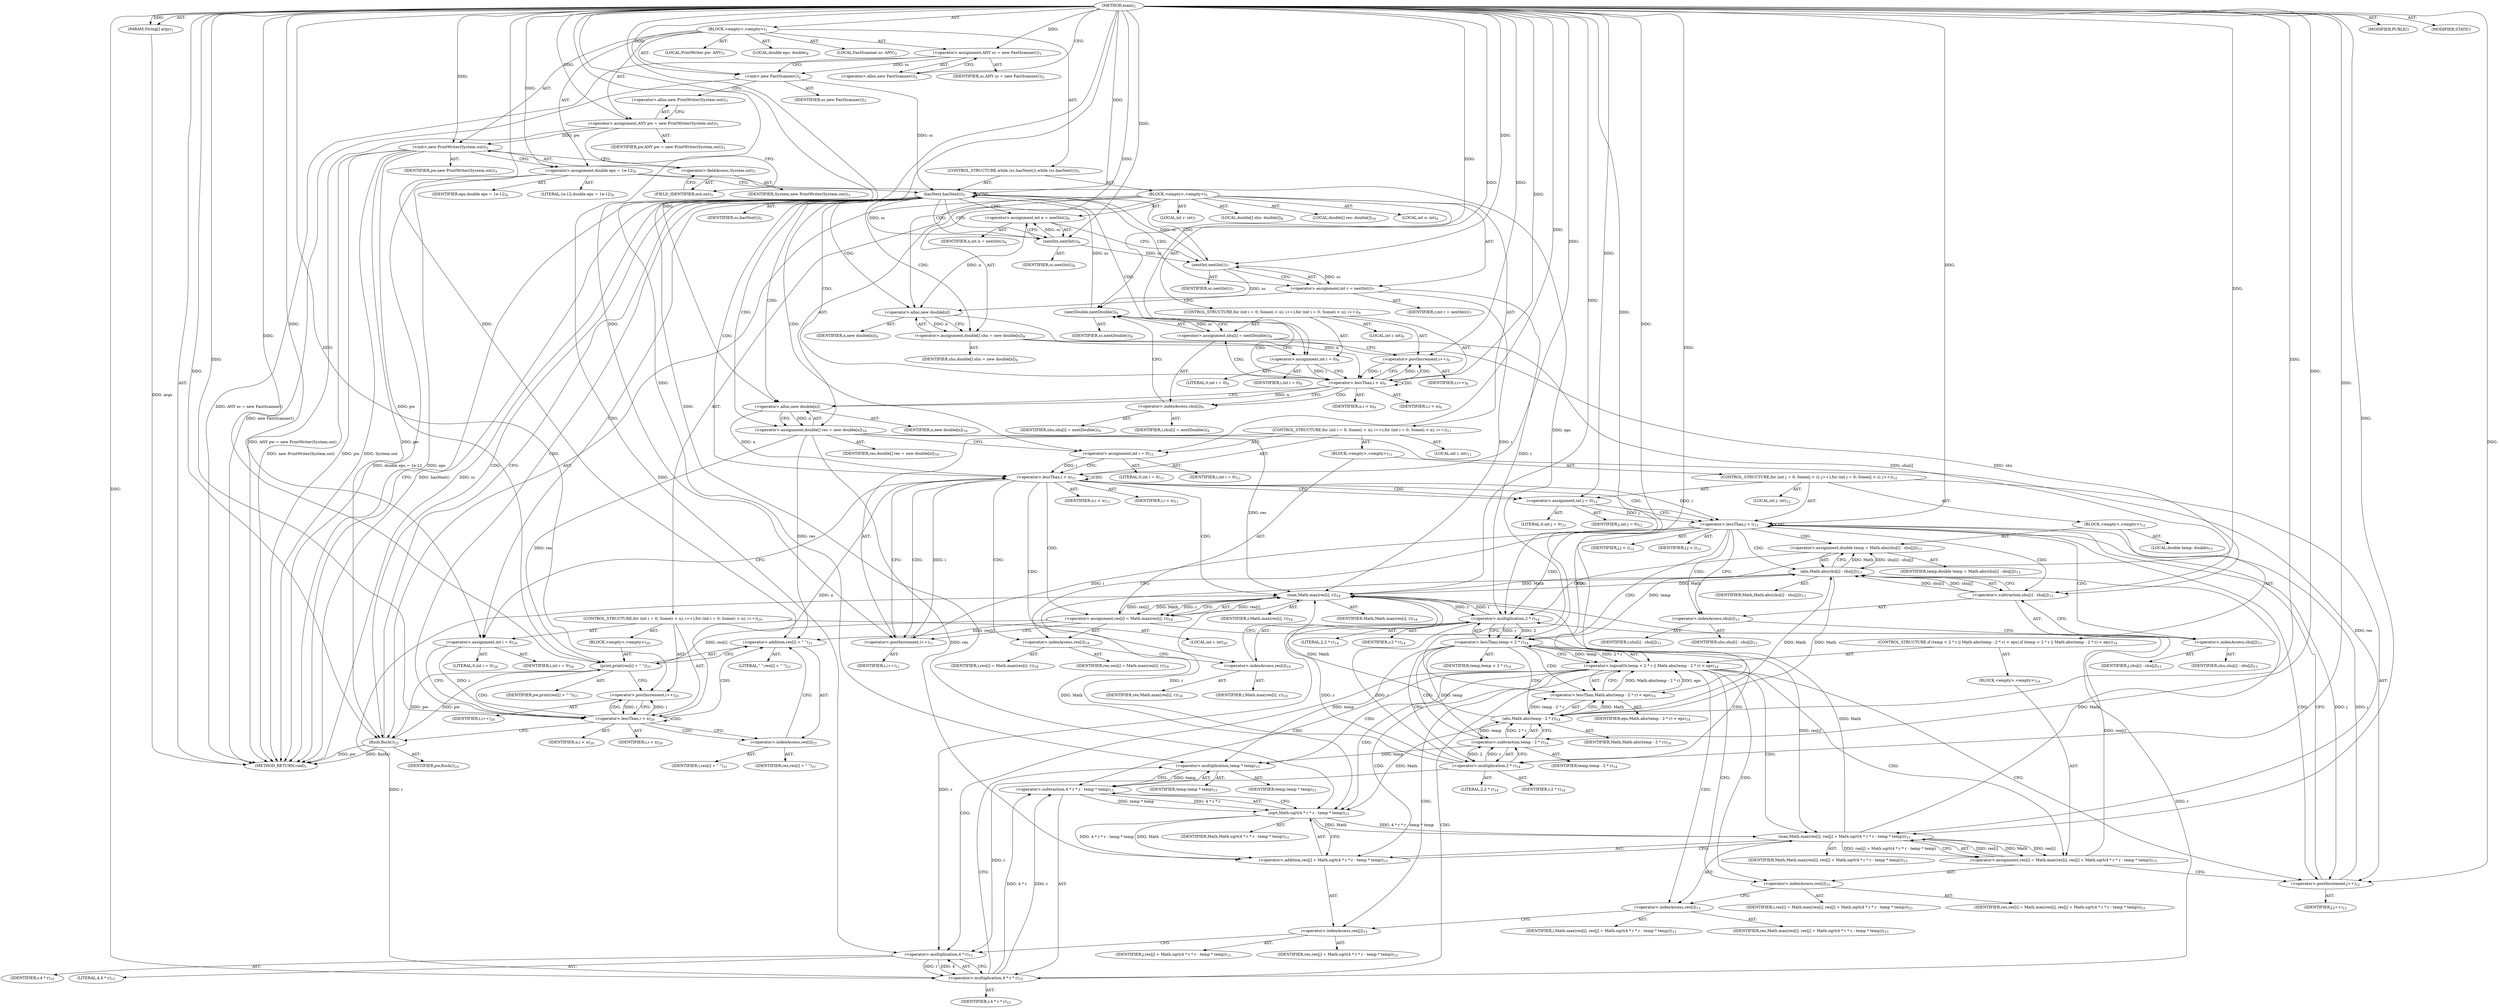 digraph "main" {  
"21" [label = <(METHOD,main)<SUB>1</SUB>> ]
"22" [label = <(PARAM,String[] args)<SUB>1</SUB>> ]
"23" [label = <(BLOCK,&lt;empty&gt;,&lt;empty&gt;)<SUB>1</SUB>> ]
"4" [label = <(LOCAL,FastScanner sc: ANY)<SUB>2</SUB>> ]
"24" [label = <(&lt;operator&gt;.assignment,ANY sc = new FastScanner())<SUB>2</SUB>> ]
"25" [label = <(IDENTIFIER,sc,ANY sc = new FastScanner())<SUB>2</SUB>> ]
"26" [label = <(&lt;operator&gt;.alloc,new FastScanner())<SUB>2</SUB>> ]
"27" [label = <(&lt;init&gt;,new FastScanner())<SUB>2</SUB>> ]
"3" [label = <(IDENTIFIER,sc,new FastScanner())<SUB>2</SUB>> ]
"6" [label = <(LOCAL,PrintWriter pw: ANY)<SUB>3</SUB>> ]
"28" [label = <(&lt;operator&gt;.assignment,ANY pw = new PrintWriter(System.out))<SUB>3</SUB>> ]
"29" [label = <(IDENTIFIER,pw,ANY pw = new PrintWriter(System.out))<SUB>3</SUB>> ]
"30" [label = <(&lt;operator&gt;.alloc,new PrintWriter(System.out))<SUB>3</SUB>> ]
"31" [label = <(&lt;init&gt;,new PrintWriter(System.out))<SUB>3</SUB>> ]
"5" [label = <(IDENTIFIER,pw,new PrintWriter(System.out))<SUB>3</SUB>> ]
"32" [label = <(&lt;operator&gt;.fieldAccess,System.out)<SUB>3</SUB>> ]
"33" [label = <(IDENTIFIER,System,new PrintWriter(System.out))<SUB>3</SUB>> ]
"34" [label = <(FIELD_IDENTIFIER,out,out)<SUB>3</SUB>> ]
"35" [label = <(LOCAL,double eps: double)<SUB>4</SUB>> ]
"36" [label = <(&lt;operator&gt;.assignment,double eps = 1e-12)<SUB>4</SUB>> ]
"37" [label = <(IDENTIFIER,eps,double eps = 1e-12)<SUB>4</SUB>> ]
"38" [label = <(LITERAL,1e-12,double eps = 1e-12)<SUB>4</SUB>> ]
"39" [label = <(CONTROL_STRUCTURE,while (sc.hasNext()),while (sc.hasNext()))<SUB>5</SUB>> ]
"40" [label = <(hasNext,hasNext())<SUB>5</SUB>> ]
"41" [label = <(IDENTIFIER,sc,hasNext())<SUB>5</SUB>> ]
"42" [label = <(BLOCK,&lt;empty&gt;,&lt;empty&gt;)<SUB>5</SUB>> ]
"43" [label = <(LOCAL,int n: int)<SUB>6</SUB>> ]
"44" [label = <(&lt;operator&gt;.assignment,int n = nextInt())<SUB>6</SUB>> ]
"45" [label = <(IDENTIFIER,n,int n = nextInt())<SUB>6</SUB>> ]
"46" [label = <(nextInt,nextInt())<SUB>6</SUB>> ]
"47" [label = <(IDENTIFIER,sc,nextInt())<SUB>6</SUB>> ]
"48" [label = <(LOCAL,int r: int)<SUB>7</SUB>> ]
"49" [label = <(&lt;operator&gt;.assignment,int r = nextInt())<SUB>7</SUB>> ]
"50" [label = <(IDENTIFIER,r,int r = nextInt())<SUB>7</SUB>> ]
"51" [label = <(nextInt,nextInt())<SUB>7</SUB>> ]
"52" [label = <(IDENTIFIER,sc,nextInt())<SUB>7</SUB>> ]
"53" [label = <(LOCAL,double[] shu: double[])<SUB>8</SUB>> ]
"54" [label = <(&lt;operator&gt;.assignment,double[] shu = new double[n])<SUB>8</SUB>> ]
"55" [label = <(IDENTIFIER,shu,double[] shu = new double[n])<SUB>8</SUB>> ]
"56" [label = <(&lt;operator&gt;.alloc,new double[n])> ]
"57" [label = <(IDENTIFIER,n,new double[n])<SUB>8</SUB>> ]
"58" [label = <(CONTROL_STRUCTURE,for (int i = 0; Some(i &lt; n); i++),for (int i = 0; Some(i &lt; n); i++))<SUB>9</SUB>> ]
"59" [label = <(LOCAL,int i: int)<SUB>9</SUB>> ]
"60" [label = <(&lt;operator&gt;.assignment,int i = 0)<SUB>9</SUB>> ]
"61" [label = <(IDENTIFIER,i,int i = 0)<SUB>9</SUB>> ]
"62" [label = <(LITERAL,0,int i = 0)<SUB>9</SUB>> ]
"63" [label = <(&lt;operator&gt;.lessThan,i &lt; n)<SUB>9</SUB>> ]
"64" [label = <(IDENTIFIER,i,i &lt; n)<SUB>9</SUB>> ]
"65" [label = <(IDENTIFIER,n,i &lt; n)<SUB>9</SUB>> ]
"66" [label = <(&lt;operator&gt;.postIncrement,i++)<SUB>9</SUB>> ]
"67" [label = <(IDENTIFIER,i,i++)<SUB>9</SUB>> ]
"68" [label = <(&lt;operator&gt;.assignment,shu[i] = nextDouble())<SUB>9</SUB>> ]
"69" [label = <(&lt;operator&gt;.indexAccess,shu[i])<SUB>9</SUB>> ]
"70" [label = <(IDENTIFIER,shu,shu[i] = nextDouble())<SUB>9</SUB>> ]
"71" [label = <(IDENTIFIER,i,shu[i] = nextDouble())<SUB>9</SUB>> ]
"72" [label = <(nextDouble,nextDouble())<SUB>9</SUB>> ]
"73" [label = <(IDENTIFIER,sc,nextDouble())<SUB>9</SUB>> ]
"74" [label = <(LOCAL,double[] res: double[])<SUB>10</SUB>> ]
"75" [label = <(&lt;operator&gt;.assignment,double[] res = new double[n])<SUB>10</SUB>> ]
"76" [label = <(IDENTIFIER,res,double[] res = new double[n])<SUB>10</SUB>> ]
"77" [label = <(&lt;operator&gt;.alloc,new double[n])> ]
"78" [label = <(IDENTIFIER,n,new double[n])<SUB>10</SUB>> ]
"79" [label = <(CONTROL_STRUCTURE,for (int i = 0; Some(i &lt; n); i++),for (int i = 0; Some(i &lt; n); i++))<SUB>11</SUB>> ]
"80" [label = <(LOCAL,int i: int)<SUB>11</SUB>> ]
"81" [label = <(&lt;operator&gt;.assignment,int i = 0)<SUB>11</SUB>> ]
"82" [label = <(IDENTIFIER,i,int i = 0)<SUB>11</SUB>> ]
"83" [label = <(LITERAL,0,int i = 0)<SUB>11</SUB>> ]
"84" [label = <(&lt;operator&gt;.lessThan,i &lt; n)<SUB>11</SUB>> ]
"85" [label = <(IDENTIFIER,i,i &lt; n)<SUB>11</SUB>> ]
"86" [label = <(IDENTIFIER,n,i &lt; n)<SUB>11</SUB>> ]
"87" [label = <(&lt;operator&gt;.postIncrement,i++)<SUB>11</SUB>> ]
"88" [label = <(IDENTIFIER,i,i++)<SUB>11</SUB>> ]
"89" [label = <(BLOCK,&lt;empty&gt;,&lt;empty&gt;)<SUB>11</SUB>> ]
"90" [label = <(CONTROL_STRUCTURE,for (int j = 0; Some(j &lt; i); j++),for (int j = 0; Some(j &lt; i); j++))<SUB>12</SUB>> ]
"91" [label = <(LOCAL,int j: int)<SUB>12</SUB>> ]
"92" [label = <(&lt;operator&gt;.assignment,int j = 0)<SUB>12</SUB>> ]
"93" [label = <(IDENTIFIER,j,int j = 0)<SUB>12</SUB>> ]
"94" [label = <(LITERAL,0,int j = 0)<SUB>12</SUB>> ]
"95" [label = <(&lt;operator&gt;.lessThan,j &lt; i)<SUB>12</SUB>> ]
"96" [label = <(IDENTIFIER,j,j &lt; i)<SUB>12</SUB>> ]
"97" [label = <(IDENTIFIER,i,j &lt; i)<SUB>12</SUB>> ]
"98" [label = <(&lt;operator&gt;.postIncrement,j++)<SUB>12</SUB>> ]
"99" [label = <(IDENTIFIER,j,j++)<SUB>12</SUB>> ]
"100" [label = <(BLOCK,&lt;empty&gt;,&lt;empty&gt;)<SUB>12</SUB>> ]
"101" [label = <(LOCAL,double temp: double)<SUB>13</SUB>> ]
"102" [label = <(&lt;operator&gt;.assignment,double temp = Math.abs(shu[i] - shu[j]))<SUB>13</SUB>> ]
"103" [label = <(IDENTIFIER,temp,double temp = Math.abs(shu[i] - shu[j]))<SUB>13</SUB>> ]
"104" [label = <(abs,Math.abs(shu[i] - shu[j]))<SUB>13</SUB>> ]
"105" [label = <(IDENTIFIER,Math,Math.abs(shu[i] - shu[j]))<SUB>13</SUB>> ]
"106" [label = <(&lt;operator&gt;.subtraction,shu[i] - shu[j])<SUB>13</SUB>> ]
"107" [label = <(&lt;operator&gt;.indexAccess,shu[i])<SUB>13</SUB>> ]
"108" [label = <(IDENTIFIER,shu,shu[i] - shu[j])<SUB>13</SUB>> ]
"109" [label = <(IDENTIFIER,i,shu[i] - shu[j])<SUB>13</SUB>> ]
"110" [label = <(&lt;operator&gt;.indexAccess,shu[j])<SUB>13</SUB>> ]
"111" [label = <(IDENTIFIER,shu,shu[i] - shu[j])<SUB>13</SUB>> ]
"112" [label = <(IDENTIFIER,j,shu[i] - shu[j])<SUB>13</SUB>> ]
"113" [label = <(CONTROL_STRUCTURE,if (temp &lt; 2 * r || Math.abs(temp - 2 * r) &lt; eps),if (temp &lt; 2 * r || Math.abs(temp - 2 * r) &lt; eps))<SUB>14</SUB>> ]
"114" [label = <(&lt;operator&gt;.logicalOr,temp &lt; 2 * r || Math.abs(temp - 2 * r) &lt; eps)<SUB>14</SUB>> ]
"115" [label = <(&lt;operator&gt;.lessThan,temp &lt; 2 * r)<SUB>14</SUB>> ]
"116" [label = <(IDENTIFIER,temp,temp &lt; 2 * r)<SUB>14</SUB>> ]
"117" [label = <(&lt;operator&gt;.multiplication,2 * r)<SUB>14</SUB>> ]
"118" [label = <(LITERAL,2,2 * r)<SUB>14</SUB>> ]
"119" [label = <(IDENTIFIER,r,2 * r)<SUB>14</SUB>> ]
"120" [label = <(&lt;operator&gt;.lessThan,Math.abs(temp - 2 * r) &lt; eps)<SUB>14</SUB>> ]
"121" [label = <(abs,Math.abs(temp - 2 * r))<SUB>14</SUB>> ]
"122" [label = <(IDENTIFIER,Math,Math.abs(temp - 2 * r))<SUB>14</SUB>> ]
"123" [label = <(&lt;operator&gt;.subtraction,temp - 2 * r)<SUB>14</SUB>> ]
"124" [label = <(IDENTIFIER,temp,temp - 2 * r)<SUB>14</SUB>> ]
"125" [label = <(&lt;operator&gt;.multiplication,2 * r)<SUB>14</SUB>> ]
"126" [label = <(LITERAL,2,2 * r)<SUB>14</SUB>> ]
"127" [label = <(IDENTIFIER,r,2 * r)<SUB>14</SUB>> ]
"128" [label = <(IDENTIFIER,eps,Math.abs(temp - 2 * r) &lt; eps)<SUB>14</SUB>> ]
"129" [label = <(BLOCK,&lt;empty&gt;,&lt;empty&gt;)<SUB>14</SUB>> ]
"130" [label = <(&lt;operator&gt;.assignment,res[i] = Math.max(res[i], res[j] + Math.sqrt(4 * r * r - temp * temp)))<SUB>15</SUB>> ]
"131" [label = <(&lt;operator&gt;.indexAccess,res[i])<SUB>15</SUB>> ]
"132" [label = <(IDENTIFIER,res,res[i] = Math.max(res[i], res[j] + Math.sqrt(4 * r * r - temp * temp)))<SUB>15</SUB>> ]
"133" [label = <(IDENTIFIER,i,res[i] = Math.max(res[i], res[j] + Math.sqrt(4 * r * r - temp * temp)))<SUB>15</SUB>> ]
"134" [label = <(max,Math.max(res[i], res[j] + Math.sqrt(4 * r * r - temp * temp)))<SUB>15</SUB>> ]
"135" [label = <(IDENTIFIER,Math,Math.max(res[i], res[j] + Math.sqrt(4 * r * r - temp * temp)))<SUB>15</SUB>> ]
"136" [label = <(&lt;operator&gt;.indexAccess,res[i])<SUB>15</SUB>> ]
"137" [label = <(IDENTIFIER,res,Math.max(res[i], res[j] + Math.sqrt(4 * r * r - temp * temp)))<SUB>15</SUB>> ]
"138" [label = <(IDENTIFIER,i,Math.max(res[i], res[j] + Math.sqrt(4 * r * r - temp * temp)))<SUB>15</SUB>> ]
"139" [label = <(&lt;operator&gt;.addition,res[j] + Math.sqrt(4 * r * r - temp * temp))<SUB>15</SUB>> ]
"140" [label = <(&lt;operator&gt;.indexAccess,res[j])<SUB>15</SUB>> ]
"141" [label = <(IDENTIFIER,res,res[j] + Math.sqrt(4 * r * r - temp * temp))<SUB>15</SUB>> ]
"142" [label = <(IDENTIFIER,j,res[j] + Math.sqrt(4 * r * r - temp * temp))<SUB>15</SUB>> ]
"143" [label = <(sqrt,Math.sqrt(4 * r * r - temp * temp))<SUB>15</SUB>> ]
"144" [label = <(IDENTIFIER,Math,Math.sqrt(4 * r * r - temp * temp))<SUB>15</SUB>> ]
"145" [label = <(&lt;operator&gt;.subtraction,4 * r * r - temp * temp)<SUB>15</SUB>> ]
"146" [label = <(&lt;operator&gt;.multiplication,4 * r * r)<SUB>15</SUB>> ]
"147" [label = <(&lt;operator&gt;.multiplication,4 * r)<SUB>15</SUB>> ]
"148" [label = <(LITERAL,4,4 * r)<SUB>15</SUB>> ]
"149" [label = <(IDENTIFIER,r,4 * r)<SUB>15</SUB>> ]
"150" [label = <(IDENTIFIER,r,4 * r * r)<SUB>15</SUB>> ]
"151" [label = <(&lt;operator&gt;.multiplication,temp * temp)<SUB>15</SUB>> ]
"152" [label = <(IDENTIFIER,temp,temp * temp)<SUB>15</SUB>> ]
"153" [label = <(IDENTIFIER,temp,temp * temp)<SUB>15</SUB>> ]
"154" [label = <(&lt;operator&gt;.assignment,res[i] = Math.max(res[i], r))<SUB>18</SUB>> ]
"155" [label = <(&lt;operator&gt;.indexAccess,res[i])<SUB>18</SUB>> ]
"156" [label = <(IDENTIFIER,res,res[i] = Math.max(res[i], r))<SUB>18</SUB>> ]
"157" [label = <(IDENTIFIER,i,res[i] = Math.max(res[i], r))<SUB>18</SUB>> ]
"158" [label = <(max,Math.max(res[i], r))<SUB>18</SUB>> ]
"159" [label = <(IDENTIFIER,Math,Math.max(res[i], r))<SUB>18</SUB>> ]
"160" [label = <(&lt;operator&gt;.indexAccess,res[i])<SUB>18</SUB>> ]
"161" [label = <(IDENTIFIER,res,Math.max(res[i], r))<SUB>18</SUB>> ]
"162" [label = <(IDENTIFIER,i,Math.max(res[i], r))<SUB>18</SUB>> ]
"163" [label = <(IDENTIFIER,r,Math.max(res[i], r))<SUB>18</SUB>> ]
"164" [label = <(CONTROL_STRUCTURE,for (int i = 0; Some(i &lt; n); i++),for (int i = 0; Some(i &lt; n); i++))<SUB>20</SUB>> ]
"165" [label = <(LOCAL,int i: int)<SUB>20</SUB>> ]
"166" [label = <(&lt;operator&gt;.assignment,int i = 0)<SUB>20</SUB>> ]
"167" [label = <(IDENTIFIER,i,int i = 0)<SUB>20</SUB>> ]
"168" [label = <(LITERAL,0,int i = 0)<SUB>20</SUB>> ]
"169" [label = <(&lt;operator&gt;.lessThan,i &lt; n)<SUB>20</SUB>> ]
"170" [label = <(IDENTIFIER,i,i &lt; n)<SUB>20</SUB>> ]
"171" [label = <(IDENTIFIER,n,i &lt; n)<SUB>20</SUB>> ]
"172" [label = <(&lt;operator&gt;.postIncrement,i++)<SUB>20</SUB>> ]
"173" [label = <(IDENTIFIER,i,i++)<SUB>20</SUB>> ]
"174" [label = <(BLOCK,&lt;empty&gt;,&lt;empty&gt;)<SUB>20</SUB>> ]
"175" [label = <(print,print(res[i] + &quot; &quot;))<SUB>21</SUB>> ]
"176" [label = <(IDENTIFIER,pw,print(res[i] + &quot; &quot;))<SUB>21</SUB>> ]
"177" [label = <(&lt;operator&gt;.addition,res[i] + &quot; &quot;)<SUB>21</SUB>> ]
"178" [label = <(&lt;operator&gt;.indexAccess,res[i])<SUB>21</SUB>> ]
"179" [label = <(IDENTIFIER,res,res[i] + &quot; &quot;)<SUB>21</SUB>> ]
"180" [label = <(IDENTIFIER,i,res[i] + &quot; &quot;)<SUB>21</SUB>> ]
"181" [label = <(LITERAL,&quot; &quot;,res[i] + &quot; &quot;)<SUB>21</SUB>> ]
"182" [label = <(flush,flush())<SUB>23</SUB>> ]
"183" [label = <(IDENTIFIER,pw,flush())<SUB>23</SUB>> ]
"184" [label = <(MODIFIER,PUBLIC)> ]
"185" [label = <(MODIFIER,STATIC)> ]
"186" [label = <(METHOD_RETURN,void)<SUB>1</SUB>> ]
  "21" -> "22"  [ label = "AST: "] 
  "21" -> "23"  [ label = "AST: "] 
  "21" -> "184"  [ label = "AST: "] 
  "21" -> "185"  [ label = "AST: "] 
  "21" -> "186"  [ label = "AST: "] 
  "23" -> "4"  [ label = "AST: "] 
  "23" -> "24"  [ label = "AST: "] 
  "23" -> "27"  [ label = "AST: "] 
  "23" -> "6"  [ label = "AST: "] 
  "23" -> "28"  [ label = "AST: "] 
  "23" -> "31"  [ label = "AST: "] 
  "23" -> "35"  [ label = "AST: "] 
  "23" -> "36"  [ label = "AST: "] 
  "23" -> "39"  [ label = "AST: "] 
  "24" -> "25"  [ label = "AST: "] 
  "24" -> "26"  [ label = "AST: "] 
  "27" -> "3"  [ label = "AST: "] 
  "28" -> "29"  [ label = "AST: "] 
  "28" -> "30"  [ label = "AST: "] 
  "31" -> "5"  [ label = "AST: "] 
  "31" -> "32"  [ label = "AST: "] 
  "32" -> "33"  [ label = "AST: "] 
  "32" -> "34"  [ label = "AST: "] 
  "36" -> "37"  [ label = "AST: "] 
  "36" -> "38"  [ label = "AST: "] 
  "39" -> "40"  [ label = "AST: "] 
  "39" -> "42"  [ label = "AST: "] 
  "40" -> "41"  [ label = "AST: "] 
  "42" -> "43"  [ label = "AST: "] 
  "42" -> "44"  [ label = "AST: "] 
  "42" -> "48"  [ label = "AST: "] 
  "42" -> "49"  [ label = "AST: "] 
  "42" -> "53"  [ label = "AST: "] 
  "42" -> "54"  [ label = "AST: "] 
  "42" -> "58"  [ label = "AST: "] 
  "42" -> "74"  [ label = "AST: "] 
  "42" -> "75"  [ label = "AST: "] 
  "42" -> "79"  [ label = "AST: "] 
  "42" -> "164"  [ label = "AST: "] 
  "42" -> "182"  [ label = "AST: "] 
  "44" -> "45"  [ label = "AST: "] 
  "44" -> "46"  [ label = "AST: "] 
  "46" -> "47"  [ label = "AST: "] 
  "49" -> "50"  [ label = "AST: "] 
  "49" -> "51"  [ label = "AST: "] 
  "51" -> "52"  [ label = "AST: "] 
  "54" -> "55"  [ label = "AST: "] 
  "54" -> "56"  [ label = "AST: "] 
  "56" -> "57"  [ label = "AST: "] 
  "58" -> "59"  [ label = "AST: "] 
  "58" -> "60"  [ label = "AST: "] 
  "58" -> "63"  [ label = "AST: "] 
  "58" -> "66"  [ label = "AST: "] 
  "58" -> "68"  [ label = "AST: "] 
  "60" -> "61"  [ label = "AST: "] 
  "60" -> "62"  [ label = "AST: "] 
  "63" -> "64"  [ label = "AST: "] 
  "63" -> "65"  [ label = "AST: "] 
  "66" -> "67"  [ label = "AST: "] 
  "68" -> "69"  [ label = "AST: "] 
  "68" -> "72"  [ label = "AST: "] 
  "69" -> "70"  [ label = "AST: "] 
  "69" -> "71"  [ label = "AST: "] 
  "72" -> "73"  [ label = "AST: "] 
  "75" -> "76"  [ label = "AST: "] 
  "75" -> "77"  [ label = "AST: "] 
  "77" -> "78"  [ label = "AST: "] 
  "79" -> "80"  [ label = "AST: "] 
  "79" -> "81"  [ label = "AST: "] 
  "79" -> "84"  [ label = "AST: "] 
  "79" -> "87"  [ label = "AST: "] 
  "79" -> "89"  [ label = "AST: "] 
  "81" -> "82"  [ label = "AST: "] 
  "81" -> "83"  [ label = "AST: "] 
  "84" -> "85"  [ label = "AST: "] 
  "84" -> "86"  [ label = "AST: "] 
  "87" -> "88"  [ label = "AST: "] 
  "89" -> "90"  [ label = "AST: "] 
  "89" -> "154"  [ label = "AST: "] 
  "90" -> "91"  [ label = "AST: "] 
  "90" -> "92"  [ label = "AST: "] 
  "90" -> "95"  [ label = "AST: "] 
  "90" -> "98"  [ label = "AST: "] 
  "90" -> "100"  [ label = "AST: "] 
  "92" -> "93"  [ label = "AST: "] 
  "92" -> "94"  [ label = "AST: "] 
  "95" -> "96"  [ label = "AST: "] 
  "95" -> "97"  [ label = "AST: "] 
  "98" -> "99"  [ label = "AST: "] 
  "100" -> "101"  [ label = "AST: "] 
  "100" -> "102"  [ label = "AST: "] 
  "100" -> "113"  [ label = "AST: "] 
  "102" -> "103"  [ label = "AST: "] 
  "102" -> "104"  [ label = "AST: "] 
  "104" -> "105"  [ label = "AST: "] 
  "104" -> "106"  [ label = "AST: "] 
  "106" -> "107"  [ label = "AST: "] 
  "106" -> "110"  [ label = "AST: "] 
  "107" -> "108"  [ label = "AST: "] 
  "107" -> "109"  [ label = "AST: "] 
  "110" -> "111"  [ label = "AST: "] 
  "110" -> "112"  [ label = "AST: "] 
  "113" -> "114"  [ label = "AST: "] 
  "113" -> "129"  [ label = "AST: "] 
  "114" -> "115"  [ label = "AST: "] 
  "114" -> "120"  [ label = "AST: "] 
  "115" -> "116"  [ label = "AST: "] 
  "115" -> "117"  [ label = "AST: "] 
  "117" -> "118"  [ label = "AST: "] 
  "117" -> "119"  [ label = "AST: "] 
  "120" -> "121"  [ label = "AST: "] 
  "120" -> "128"  [ label = "AST: "] 
  "121" -> "122"  [ label = "AST: "] 
  "121" -> "123"  [ label = "AST: "] 
  "123" -> "124"  [ label = "AST: "] 
  "123" -> "125"  [ label = "AST: "] 
  "125" -> "126"  [ label = "AST: "] 
  "125" -> "127"  [ label = "AST: "] 
  "129" -> "130"  [ label = "AST: "] 
  "130" -> "131"  [ label = "AST: "] 
  "130" -> "134"  [ label = "AST: "] 
  "131" -> "132"  [ label = "AST: "] 
  "131" -> "133"  [ label = "AST: "] 
  "134" -> "135"  [ label = "AST: "] 
  "134" -> "136"  [ label = "AST: "] 
  "134" -> "139"  [ label = "AST: "] 
  "136" -> "137"  [ label = "AST: "] 
  "136" -> "138"  [ label = "AST: "] 
  "139" -> "140"  [ label = "AST: "] 
  "139" -> "143"  [ label = "AST: "] 
  "140" -> "141"  [ label = "AST: "] 
  "140" -> "142"  [ label = "AST: "] 
  "143" -> "144"  [ label = "AST: "] 
  "143" -> "145"  [ label = "AST: "] 
  "145" -> "146"  [ label = "AST: "] 
  "145" -> "151"  [ label = "AST: "] 
  "146" -> "147"  [ label = "AST: "] 
  "146" -> "150"  [ label = "AST: "] 
  "147" -> "148"  [ label = "AST: "] 
  "147" -> "149"  [ label = "AST: "] 
  "151" -> "152"  [ label = "AST: "] 
  "151" -> "153"  [ label = "AST: "] 
  "154" -> "155"  [ label = "AST: "] 
  "154" -> "158"  [ label = "AST: "] 
  "155" -> "156"  [ label = "AST: "] 
  "155" -> "157"  [ label = "AST: "] 
  "158" -> "159"  [ label = "AST: "] 
  "158" -> "160"  [ label = "AST: "] 
  "158" -> "163"  [ label = "AST: "] 
  "160" -> "161"  [ label = "AST: "] 
  "160" -> "162"  [ label = "AST: "] 
  "164" -> "165"  [ label = "AST: "] 
  "164" -> "166"  [ label = "AST: "] 
  "164" -> "169"  [ label = "AST: "] 
  "164" -> "172"  [ label = "AST: "] 
  "164" -> "174"  [ label = "AST: "] 
  "166" -> "167"  [ label = "AST: "] 
  "166" -> "168"  [ label = "AST: "] 
  "169" -> "170"  [ label = "AST: "] 
  "169" -> "171"  [ label = "AST: "] 
  "172" -> "173"  [ label = "AST: "] 
  "174" -> "175"  [ label = "AST: "] 
  "175" -> "176"  [ label = "AST: "] 
  "175" -> "177"  [ label = "AST: "] 
  "177" -> "178"  [ label = "AST: "] 
  "177" -> "181"  [ label = "AST: "] 
  "178" -> "179"  [ label = "AST: "] 
  "178" -> "180"  [ label = "AST: "] 
  "182" -> "183"  [ label = "AST: "] 
  "24" -> "27"  [ label = "CFG: "] 
  "27" -> "30"  [ label = "CFG: "] 
  "28" -> "34"  [ label = "CFG: "] 
  "31" -> "36"  [ label = "CFG: "] 
  "36" -> "40"  [ label = "CFG: "] 
  "26" -> "24"  [ label = "CFG: "] 
  "30" -> "28"  [ label = "CFG: "] 
  "32" -> "31"  [ label = "CFG: "] 
  "40" -> "186"  [ label = "CFG: "] 
  "40" -> "46"  [ label = "CFG: "] 
  "34" -> "32"  [ label = "CFG: "] 
  "44" -> "51"  [ label = "CFG: "] 
  "49" -> "56"  [ label = "CFG: "] 
  "54" -> "60"  [ label = "CFG: "] 
  "75" -> "81"  [ label = "CFG: "] 
  "182" -> "40"  [ label = "CFG: "] 
  "46" -> "44"  [ label = "CFG: "] 
  "51" -> "49"  [ label = "CFG: "] 
  "56" -> "54"  [ label = "CFG: "] 
  "60" -> "63"  [ label = "CFG: "] 
  "63" -> "69"  [ label = "CFG: "] 
  "63" -> "77"  [ label = "CFG: "] 
  "66" -> "63"  [ label = "CFG: "] 
  "68" -> "66"  [ label = "CFG: "] 
  "77" -> "75"  [ label = "CFG: "] 
  "81" -> "84"  [ label = "CFG: "] 
  "84" -> "92"  [ label = "CFG: "] 
  "84" -> "166"  [ label = "CFG: "] 
  "87" -> "84"  [ label = "CFG: "] 
  "166" -> "169"  [ label = "CFG: "] 
  "169" -> "178"  [ label = "CFG: "] 
  "169" -> "182"  [ label = "CFG: "] 
  "172" -> "169"  [ label = "CFG: "] 
  "69" -> "72"  [ label = "CFG: "] 
  "72" -> "68"  [ label = "CFG: "] 
  "154" -> "87"  [ label = "CFG: "] 
  "175" -> "172"  [ label = "CFG: "] 
  "92" -> "95"  [ label = "CFG: "] 
  "95" -> "107"  [ label = "CFG: "] 
  "95" -> "155"  [ label = "CFG: "] 
  "98" -> "95"  [ label = "CFG: "] 
  "155" -> "160"  [ label = "CFG: "] 
  "158" -> "154"  [ label = "CFG: "] 
  "177" -> "175"  [ label = "CFG: "] 
  "102" -> "117"  [ label = "CFG: "] 
  "160" -> "158"  [ label = "CFG: "] 
  "178" -> "177"  [ label = "CFG: "] 
  "104" -> "102"  [ label = "CFG: "] 
  "114" -> "131"  [ label = "CFG: "] 
  "114" -> "98"  [ label = "CFG: "] 
  "106" -> "104"  [ label = "CFG: "] 
  "115" -> "114"  [ label = "CFG: "] 
  "115" -> "125"  [ label = "CFG: "] 
  "120" -> "114"  [ label = "CFG: "] 
  "130" -> "98"  [ label = "CFG: "] 
  "107" -> "110"  [ label = "CFG: "] 
  "110" -> "106"  [ label = "CFG: "] 
  "117" -> "115"  [ label = "CFG: "] 
  "121" -> "120"  [ label = "CFG: "] 
  "131" -> "136"  [ label = "CFG: "] 
  "134" -> "130"  [ label = "CFG: "] 
  "123" -> "121"  [ label = "CFG: "] 
  "136" -> "140"  [ label = "CFG: "] 
  "139" -> "134"  [ label = "CFG: "] 
  "125" -> "123"  [ label = "CFG: "] 
  "140" -> "147"  [ label = "CFG: "] 
  "143" -> "139"  [ label = "CFG: "] 
  "145" -> "143"  [ label = "CFG: "] 
  "146" -> "151"  [ label = "CFG: "] 
  "151" -> "145"  [ label = "CFG: "] 
  "147" -> "146"  [ label = "CFG: "] 
  "21" -> "26"  [ label = "CFG: "] 
  "22" -> "186"  [ label = "DDG: args"] 
  "24" -> "186"  [ label = "DDG: ANY sc = new FastScanner()"] 
  "27" -> "186"  [ label = "DDG: new FastScanner()"] 
  "28" -> "186"  [ label = "DDG: ANY pw = new PrintWriter(System.out)"] 
  "31" -> "186"  [ label = "DDG: pw"] 
  "31" -> "186"  [ label = "DDG: System.out"] 
  "31" -> "186"  [ label = "DDG: new PrintWriter(System.out)"] 
  "36" -> "186"  [ label = "DDG: eps"] 
  "36" -> "186"  [ label = "DDG: double eps = 1e-12"] 
  "40" -> "186"  [ label = "DDG: sc"] 
  "40" -> "186"  [ label = "DDG: hasNext()"] 
  "182" -> "186"  [ label = "DDG: pw"] 
  "182" -> "186"  [ label = "DDG: flush()"] 
  "21" -> "22"  [ label = "DDG: "] 
  "21" -> "24"  [ label = "DDG: "] 
  "21" -> "28"  [ label = "DDG: "] 
  "21" -> "36"  [ label = "DDG: "] 
  "24" -> "27"  [ label = "DDG: sc"] 
  "21" -> "27"  [ label = "DDG: "] 
  "28" -> "31"  [ label = "DDG: pw"] 
  "21" -> "31"  [ label = "DDG: "] 
  "27" -> "40"  [ label = "DDG: sc"] 
  "51" -> "40"  [ label = "DDG: sc"] 
  "72" -> "40"  [ label = "DDG: sc"] 
  "21" -> "40"  [ label = "DDG: "] 
  "46" -> "44"  [ label = "DDG: sc"] 
  "51" -> "49"  [ label = "DDG: sc"] 
  "56" -> "54"  [ label = "DDG: n"] 
  "77" -> "75"  [ label = "DDG: n"] 
  "21" -> "60"  [ label = "DDG: "] 
  "72" -> "68"  [ label = "DDG: sc"] 
  "21" -> "81"  [ label = "DDG: "] 
  "21" -> "166"  [ label = "DDG: "] 
  "31" -> "182"  [ label = "DDG: pw"] 
  "175" -> "182"  [ label = "DDG: pw"] 
  "21" -> "182"  [ label = "DDG: "] 
  "40" -> "46"  [ label = "DDG: sc"] 
  "21" -> "46"  [ label = "DDG: "] 
  "46" -> "51"  [ label = "DDG: sc"] 
  "21" -> "51"  [ label = "DDG: "] 
  "44" -> "56"  [ label = "DDG: n"] 
  "21" -> "56"  [ label = "DDG: "] 
  "60" -> "63"  [ label = "DDG: i"] 
  "66" -> "63"  [ label = "DDG: i"] 
  "21" -> "63"  [ label = "DDG: "] 
  "56" -> "63"  [ label = "DDG: n"] 
  "63" -> "66"  [ label = "DDG: i"] 
  "21" -> "66"  [ label = "DDG: "] 
  "63" -> "77"  [ label = "DDG: n"] 
  "21" -> "77"  [ label = "DDG: "] 
  "81" -> "84"  [ label = "DDG: i"] 
  "87" -> "84"  [ label = "DDG: i"] 
  "21" -> "84"  [ label = "DDG: "] 
  "77" -> "84"  [ label = "DDG: n"] 
  "95" -> "87"  [ label = "DDG: i"] 
  "21" -> "87"  [ label = "DDG: "] 
  "158" -> "154"  [ label = "DDG: Math"] 
  "158" -> "154"  [ label = "DDG: res[i]"] 
  "158" -> "154"  [ label = "DDG: r"] 
  "166" -> "169"  [ label = "DDG: i"] 
  "172" -> "169"  [ label = "DDG: i"] 
  "21" -> "169"  [ label = "DDG: "] 
  "84" -> "169"  [ label = "DDG: n"] 
  "169" -> "172"  [ label = "DDG: i"] 
  "21" -> "172"  [ label = "DDG: "] 
  "51" -> "72"  [ label = "DDG: sc"] 
  "21" -> "72"  [ label = "DDG: "] 
  "21" -> "92"  [ label = "DDG: "] 
  "31" -> "175"  [ label = "DDG: pw"] 
  "182" -> "175"  [ label = "DDG: pw"] 
  "21" -> "175"  [ label = "DDG: "] 
  "75" -> "175"  [ label = "DDG: res"] 
  "154" -> "175"  [ label = "DDG: res[i]"] 
  "92" -> "95"  [ label = "DDG: j"] 
  "98" -> "95"  [ label = "DDG: j"] 
  "21" -> "95"  [ label = "DDG: "] 
  "84" -> "95"  [ label = "DDG: i"] 
  "95" -> "98"  [ label = "DDG: j"] 
  "21" -> "98"  [ label = "DDG: "] 
  "104" -> "102"  [ label = "DDG: Math"] 
  "104" -> "102"  [ label = "DDG: shu[i] - shu[j]"] 
  "104" -> "158"  [ label = "DDG: Math"] 
  "121" -> "158"  [ label = "DDG: Math"] 
  "134" -> "158"  [ label = "DDG: Math"] 
  "21" -> "158"  [ label = "DDG: "] 
  "75" -> "158"  [ label = "DDG: res"] 
  "154" -> "158"  [ label = "DDG: res[i]"] 
  "130" -> "158"  [ label = "DDG: res[i]"] 
  "49" -> "158"  [ label = "DDG: r"] 
  "117" -> "158"  [ label = "DDG: r"] 
  "125" -> "158"  [ label = "DDG: r"] 
  "146" -> "158"  [ label = "DDG: r"] 
  "75" -> "177"  [ label = "DDG: res"] 
  "154" -> "177"  [ label = "DDG: res[i]"] 
  "21" -> "177"  [ label = "DDG: "] 
  "158" -> "104"  [ label = "DDG: Math"] 
  "121" -> "104"  [ label = "DDG: Math"] 
  "134" -> "104"  [ label = "DDG: Math"] 
  "21" -> "104"  [ label = "DDG: "] 
  "106" -> "104"  [ label = "DDG: shu[i]"] 
  "106" -> "104"  [ label = "DDG: shu[j]"] 
  "115" -> "114"  [ label = "DDG: temp"] 
  "115" -> "114"  [ label = "DDG: 2 * r"] 
  "120" -> "114"  [ label = "DDG: Math.abs(temp - 2 * r)"] 
  "120" -> "114"  [ label = "DDG: eps"] 
  "134" -> "130"  [ label = "DDG: Math"] 
  "134" -> "130"  [ label = "DDG: res[i]"] 
  "134" -> "130"  [ label = "DDG: res[j] + Math.sqrt(4 * r * r - temp * temp)"] 
  "54" -> "106"  [ label = "DDG: shu"] 
  "68" -> "106"  [ label = "DDG: shu[i]"] 
  "102" -> "115"  [ label = "DDG: temp"] 
  "21" -> "115"  [ label = "DDG: "] 
  "117" -> "115"  [ label = "DDG: 2"] 
  "117" -> "115"  [ label = "DDG: r"] 
  "121" -> "120"  [ label = "DDG: Math"] 
  "121" -> "120"  [ label = "DDG: temp - 2 * r"] 
  "36" -> "120"  [ label = "DDG: eps"] 
  "21" -> "120"  [ label = "DDG: "] 
  "21" -> "117"  [ label = "DDG: "] 
  "49" -> "117"  [ label = "DDG: r"] 
  "158" -> "117"  [ label = "DDG: r"] 
  "125" -> "117"  [ label = "DDG: r"] 
  "146" -> "117"  [ label = "DDG: r"] 
  "104" -> "121"  [ label = "DDG: Math"] 
  "21" -> "121"  [ label = "DDG: "] 
  "123" -> "121"  [ label = "DDG: temp"] 
  "123" -> "121"  [ label = "DDG: 2 * r"] 
  "143" -> "134"  [ label = "DDG: Math"] 
  "21" -> "134"  [ label = "DDG: "] 
  "75" -> "134"  [ label = "DDG: res"] 
  "154" -> "134"  [ label = "DDG: res[i]"] 
  "130" -> "134"  [ label = "DDG: res[i]"] 
  "143" -> "134"  [ label = "DDG: 4 * r * r - temp * temp"] 
  "115" -> "123"  [ label = "DDG: temp"] 
  "21" -> "123"  [ label = "DDG: "] 
  "125" -> "123"  [ label = "DDG: 2"] 
  "125" -> "123"  [ label = "DDG: r"] 
  "75" -> "139"  [ label = "DDG: res"] 
  "143" -> "139"  [ label = "DDG: Math"] 
  "143" -> "139"  [ label = "DDG: 4 * r * r - temp * temp"] 
  "21" -> "125"  [ label = "DDG: "] 
  "117" -> "125"  [ label = "DDG: r"] 
  "104" -> "143"  [ label = "DDG: Math"] 
  "121" -> "143"  [ label = "DDG: Math"] 
  "21" -> "143"  [ label = "DDG: "] 
  "145" -> "143"  [ label = "DDG: 4 * r * r"] 
  "145" -> "143"  [ label = "DDG: temp * temp"] 
  "146" -> "145"  [ label = "DDG: 4 * r"] 
  "146" -> "145"  [ label = "DDG: r"] 
  "151" -> "145"  [ label = "DDG: temp"] 
  "147" -> "146"  [ label = "DDG: 4"] 
  "147" -> "146"  [ label = "DDG: r"] 
  "21" -> "146"  [ label = "DDG: "] 
  "115" -> "151"  [ label = "DDG: temp"] 
  "123" -> "151"  [ label = "DDG: temp"] 
  "21" -> "151"  [ label = "DDG: "] 
  "21" -> "147"  [ label = "DDG: "] 
  "117" -> "147"  [ label = "DDG: r"] 
  "125" -> "147"  [ label = "DDG: r"] 
  "40" -> "60"  [ label = "CDG: "] 
  "40" -> "77"  [ label = "CDG: "] 
  "40" -> "51"  [ label = "CDG: "] 
  "40" -> "75"  [ label = "CDG: "] 
  "40" -> "81"  [ label = "CDG: "] 
  "40" -> "169"  [ label = "CDG: "] 
  "40" -> "84"  [ label = "CDG: "] 
  "40" -> "56"  [ label = "CDG: "] 
  "40" -> "40"  [ label = "CDG: "] 
  "40" -> "44"  [ label = "CDG: "] 
  "40" -> "54"  [ label = "CDG: "] 
  "40" -> "182"  [ label = "CDG: "] 
  "40" -> "49"  [ label = "CDG: "] 
  "40" -> "46"  [ label = "CDG: "] 
  "40" -> "166"  [ label = "CDG: "] 
  "40" -> "63"  [ label = "CDG: "] 
  "63" -> "68"  [ label = "CDG: "] 
  "63" -> "69"  [ label = "CDG: "] 
  "63" -> "66"  [ label = "CDG: "] 
  "63" -> "72"  [ label = "CDG: "] 
  "63" -> "63"  [ label = "CDG: "] 
  "84" -> "154"  [ label = "CDG: "] 
  "84" -> "84"  [ label = "CDG: "] 
  "84" -> "95"  [ label = "CDG: "] 
  "84" -> "92"  [ label = "CDG: "] 
  "84" -> "87"  [ label = "CDG: "] 
  "84" -> "155"  [ label = "CDG: "] 
  "84" -> "158"  [ label = "CDG: "] 
  "84" -> "160"  [ label = "CDG: "] 
  "169" -> "169"  [ label = "CDG: "] 
  "169" -> "178"  [ label = "CDG: "] 
  "169" -> "177"  [ label = "CDG: "] 
  "169" -> "175"  [ label = "CDG: "] 
  "169" -> "172"  [ label = "CDG: "] 
  "95" -> "107"  [ label = "CDG: "] 
  "95" -> "115"  [ label = "CDG: "] 
  "95" -> "98"  [ label = "CDG: "] 
  "95" -> "102"  [ label = "CDG: "] 
  "95" -> "114"  [ label = "CDG: "] 
  "95" -> "104"  [ label = "CDG: "] 
  "95" -> "95"  [ label = "CDG: "] 
  "95" -> "106"  [ label = "CDG: "] 
  "95" -> "110"  [ label = "CDG: "] 
  "95" -> "117"  [ label = "CDG: "] 
  "114" -> "136"  [ label = "CDG: "] 
  "114" -> "145"  [ label = "CDG: "] 
  "114" -> "146"  [ label = "CDG: "] 
  "114" -> "131"  [ label = "CDG: "] 
  "114" -> "151"  [ label = "CDG: "] 
  "114" -> "134"  [ label = "CDG: "] 
  "114" -> "130"  [ label = "CDG: "] 
  "114" -> "139"  [ label = "CDG: "] 
  "114" -> "140"  [ label = "CDG: "] 
  "114" -> "143"  [ label = "CDG: "] 
  "114" -> "147"  [ label = "CDG: "] 
  "115" -> "120"  [ label = "CDG: "] 
  "115" -> "121"  [ label = "CDG: "] 
  "115" -> "123"  [ label = "CDG: "] 
  "115" -> "125"  [ label = "CDG: "] 
}
